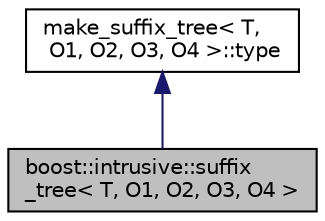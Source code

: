 digraph "boost::intrusive::suffix_tree&lt; T, O1, O2, O3, O4 &gt;"
{
  edge [fontname="Helvetica",fontsize="10",labelfontname="Helvetica",labelfontsize="10"];
  node [fontname="Helvetica",fontsize="10",shape=record];
  Node2 [label="boost::intrusive::suffix\l_tree\< T, O1, O2, O3, O4 \>",height=0.2,width=0.4,color="black", fillcolor="grey75", style="filled", fontcolor="black"];
  Node3 -> Node2 [dir="back",color="midnightblue",fontsize="10",style="solid",fontname="Helvetica"];
  Node3 [label="make_suffix_tree\< T,\l O1, O2, O3, O4 \>::type",height=0.2,width=0.4,color="black", fillcolor="white", style="filled",URL="$classboost_1_1intrusive_1_1suffix__tree__impl.html"];
}
